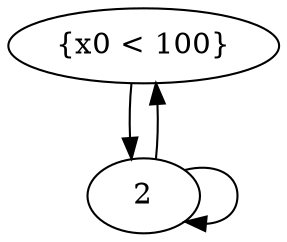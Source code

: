 digraph G {
        1 [label="{x0 < 100}"][init=1][match=0]
        2 [init=0][match=1]
        1->2 [guard="{x0 < 2}"];
        2->2 [reset="{1}"][guard="{x0 < 2}"];
        2->1 [reset="{0}"][guard="{x1 < 1}"];
}

